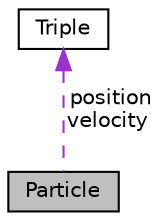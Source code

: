 digraph "Particle"
{
 // LATEX_PDF_SIZE
  edge [fontname="Helvetica",fontsize="10",labelfontname="Helvetica",labelfontsize="10"];
  node [fontname="Helvetica",fontsize="10",shape=record];
  Node1 [label="Particle",height=0.2,width=0.4,color="black", fillcolor="grey75", style="filled", fontcolor="black",tooltip=" "];
  Node2 -> Node1 [dir="back",color="darkorchid3",fontsize="10",style="dashed",label=" position\nvelocity" ,fontname="Helvetica"];
  Node2 [label="Triple",height=0.2,width=0.4,color="black", fillcolor="white", style="filled",URL="$classTriple.html",tooltip=" "];
}
